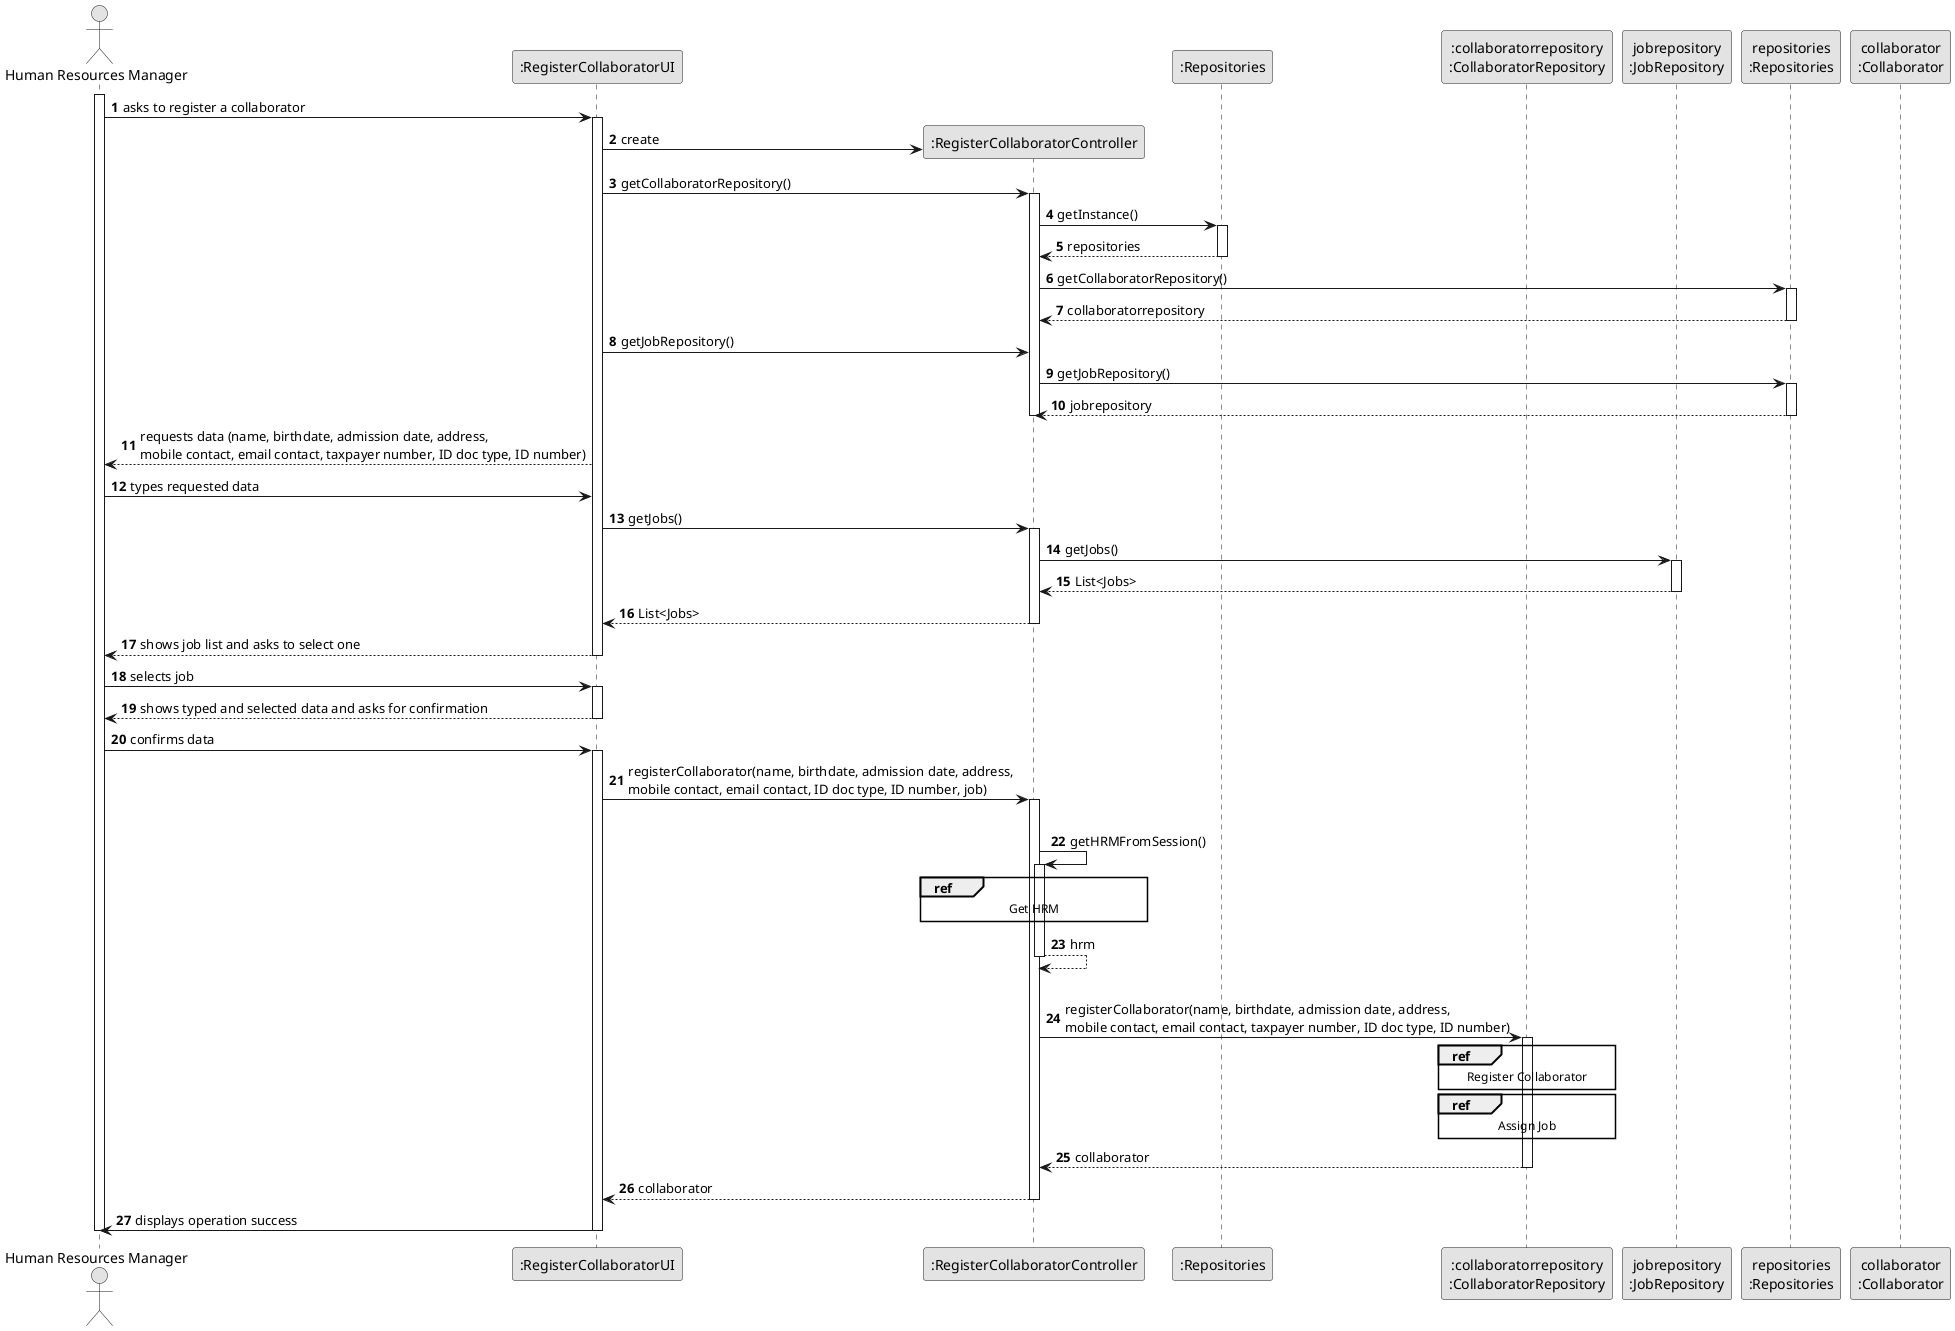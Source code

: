 @startuml
skinparam monochrome true
skinparam packageStyle rectangle
skinparam shadowing false

autonumber

'hide footbox
actor "Human Resources Manager" as ADM
participant ":RegisterCollaboratorUI" as UI
participant ":RegisterCollaboratorController" as CTRL
participant ":Repositories" as RepositorySingleton
participant ":collaboratorrepository\n:CollaboratorRepository" as CR
participant "jobrepository\n:JobRepository" as JR
participant "repositories\n:Repositories" as PLAT
participant "collaborator\n:Collaborator" as COLABORADOR

activate ADM

        ADM -> UI : asks to register a collaborator

        activate UI

'            UI --> ADM : requests data (name)
            'create CTRL
            UI -> CTRL** : create
             UI -> CTRL : getCollaboratorRepository()
             activate CTRL

             CTRL -> RepositorySingleton : getInstance()
                                         activate RepositorySingleton

                                             RepositorySingleton --> CTRL: repositories
                                         deactivate RepositorySingleton

                     CTRL -> PLAT : getCollaboratorRepository()
                             activate PLAT

                         PLAT --> CTRL : collaboratorrepository
                         deactivate PLAT

                     UI -> CTRL: getJobRepository()

                     CTRL -> PLAT : getJobRepository()
                             activate PLAT

                         PLAT --> CTRL : jobrepository
                         deactivate PLAT
                   deactivate CTRL

    UI --> ADM : requests data (name, birthdate, admission date, address, \nmobile contact, email contact, taxpayer number, ID doc type, ID number)


    ADM -> UI : types requested data

                UI -> CTRL: getJobs()
                activate CTRL

                         CTRL -> JR: getJobs()
                              activate JR

                         JR --> CTRL: List<Jobs>
                              deactivate JR

                         CTRL --> UI: List<Jobs>
            deactivate CTRL

    UI --> ADM : shows job list and asks to select one
    deactivate UI

    ADM -> UI : selects job
    activate UI

    UI --> ADM : shows typed and selected data and asks for confirmation
    deactivate UI

    ADM -> UI : confirms data
    activate UI


        UI -> CTRL : registerCollaborator(name, birthdate, admission date, address, \nmobile contact, email contact, ID doc type, ID number, job)
        activate CTRL

            |||
            CTRL -> CTRL : getHRMFromSession()
            activate CTRL

                ref over CTRL
                Get HRM
                end

                CTRL --> CTRL : hrm
deactivate CTRL

            |||
            CTRL -> CR: registerCollaborator(name, birthdate, admission date, address, \nmobile contact, email contact, taxpayer number, ID doc type, ID number)
            activate CR

                        ref over CR
                        Register Collaborator
                        end

                        ref over CR
                        Assign Job
                        end




                       CR --> CTRL: collaborator

                       deactivate CR







            deactivate CR

            CTRL --> UI: collaborator
            deactivate CTRL
            UI -> ADM: displays operation success
    deactivate UI

deactivate ADM

@enduml